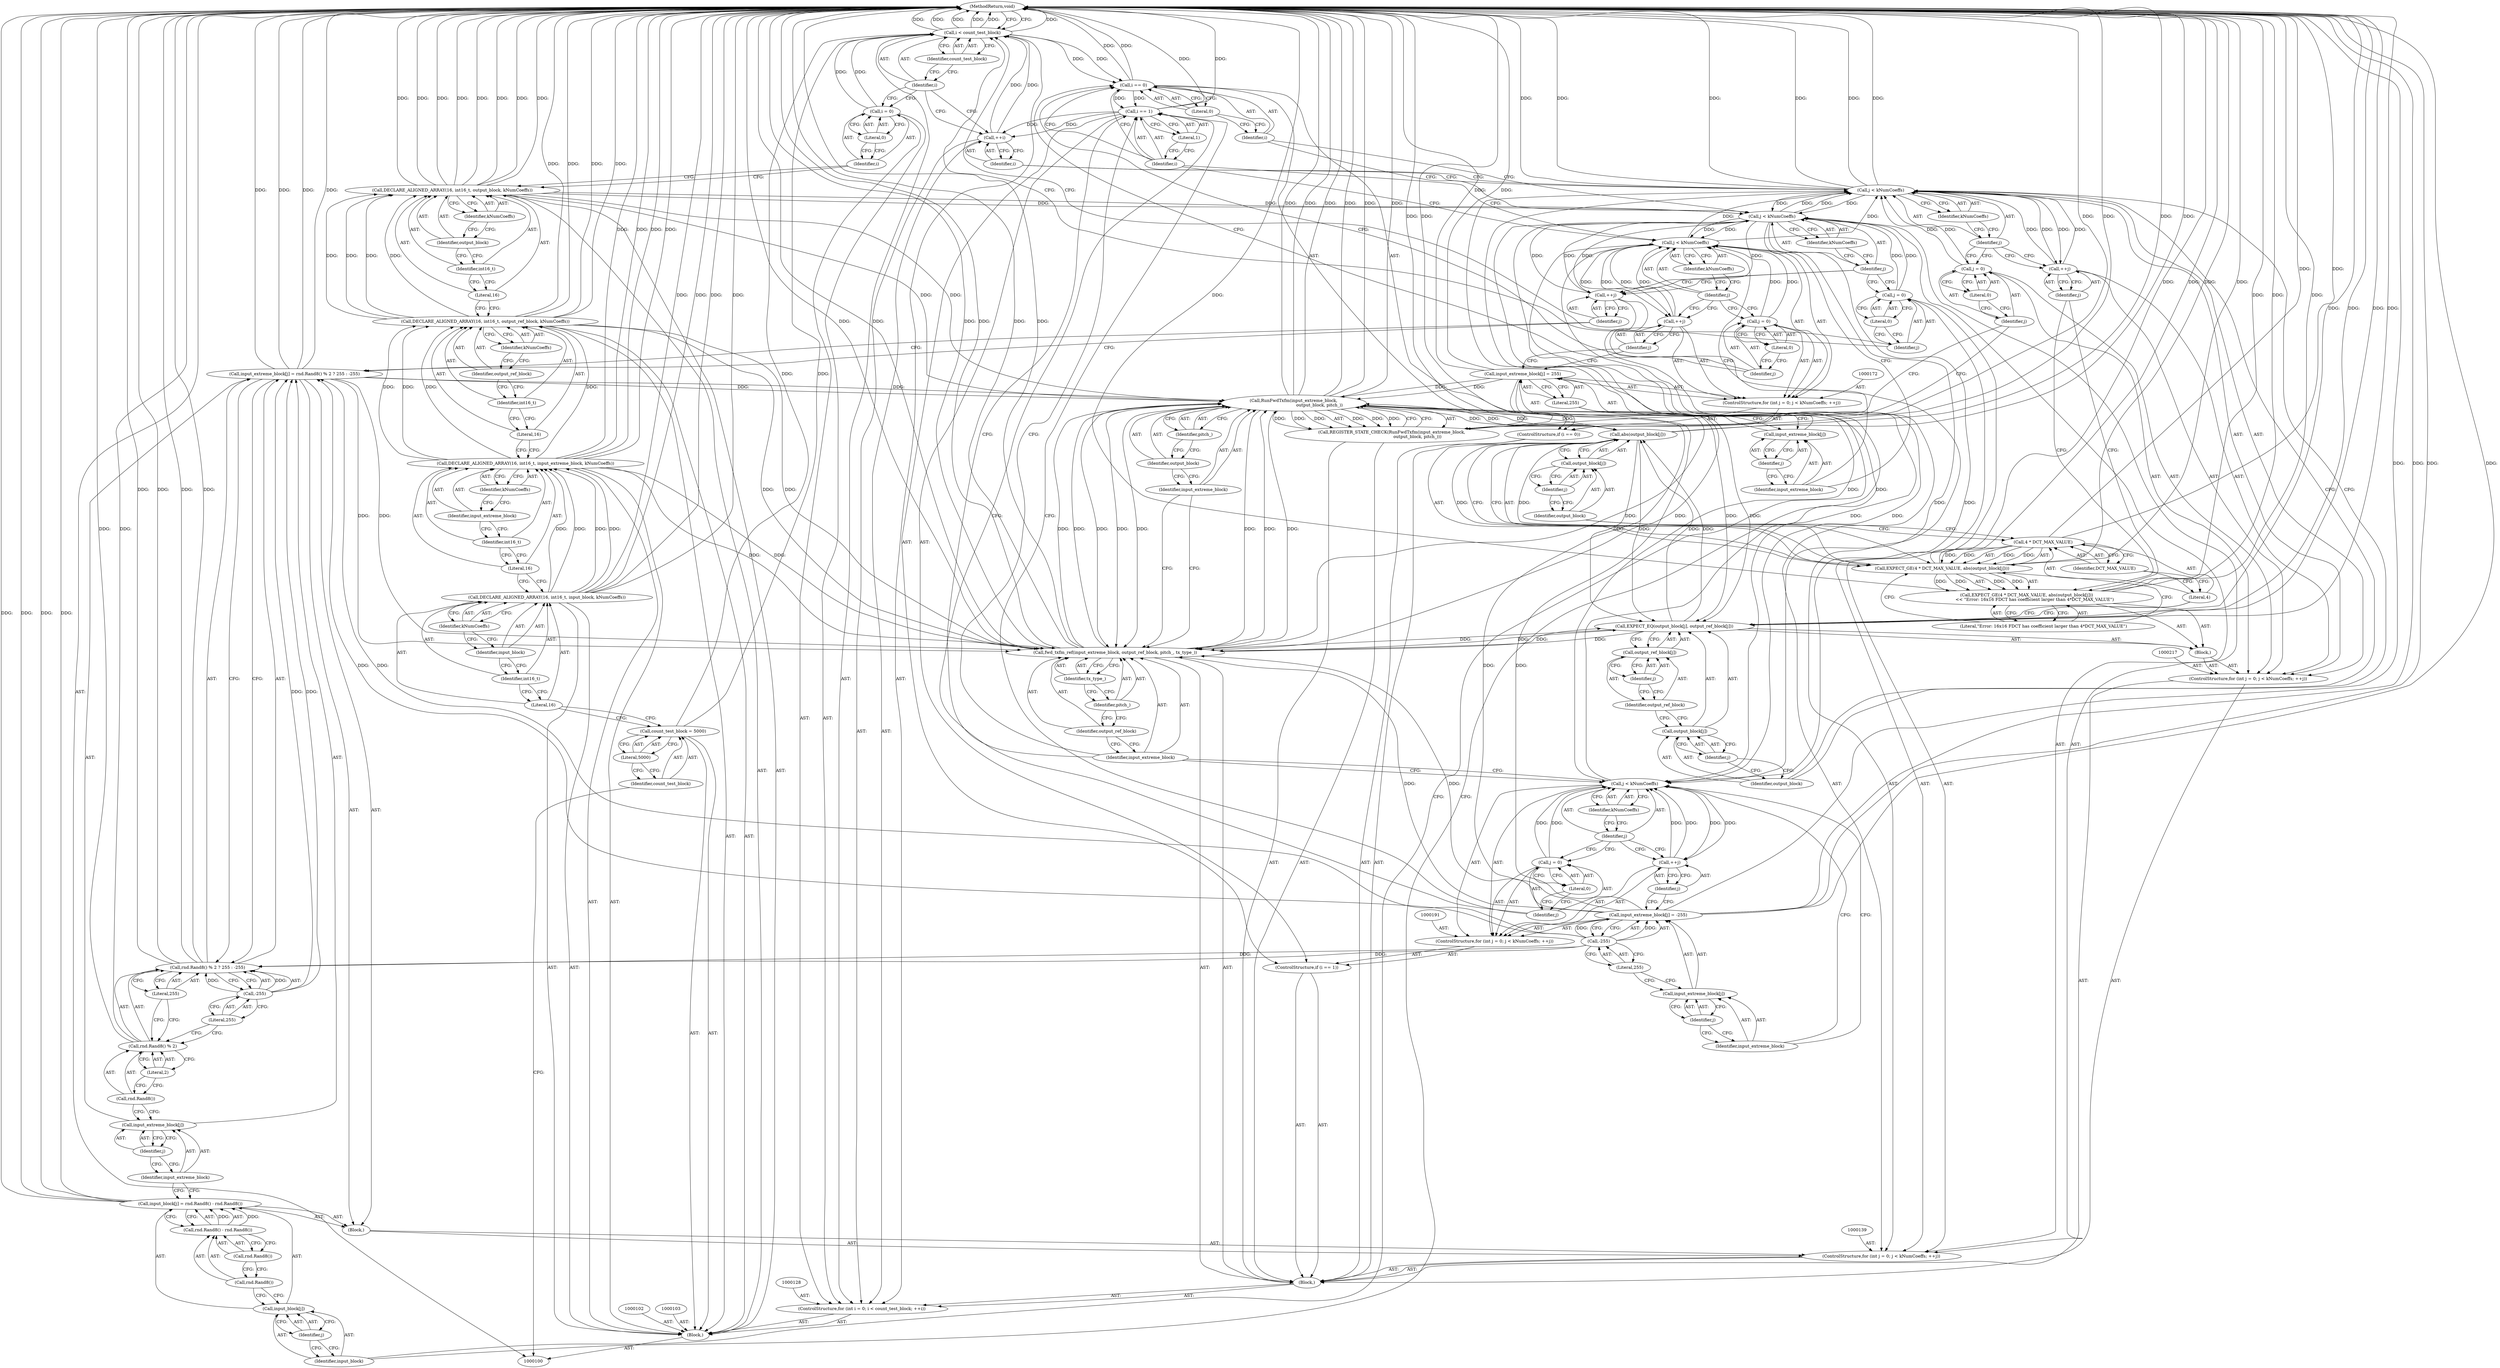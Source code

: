 digraph "1_Android_5a9753fca56f0eeb9f61e342b2fccffc364f9426_79" {
"1000101" [label="(Block,)"];
"1000244" [label="(MethodReturn,void)"];
"1000140" [label="(Call,j = 0)"];
"1000141" [label="(Identifier,j)"];
"1000142" [label="(Literal,0)"];
"1000143" [label="(Call,j < kNumCoeffs)"];
"1000144" [label="(Identifier,j)"];
"1000145" [label="(Identifier,kNumCoeffs)"];
"1000146" [label="(Call,++j)"];
"1000147" [label="(Identifier,j)"];
"1000148" [label="(Block,)"];
"1000138" [label="(ControlStructure,for (int j = 0; j < kNumCoeffs; ++j))"];
"1000152" [label="(Identifier,j)"];
"1000153" [label="(Call,rnd.Rand8() - rnd.Rand8())"];
"1000154" [label="(Call,rnd.Rand8())"];
"1000155" [label="(Call,rnd.Rand8())"];
"1000149" [label="(Call,input_block[j] = rnd.Rand8() - rnd.Rand8())"];
"1000150" [label="(Call,input_block[j])"];
"1000151" [label="(Identifier,input_block)"];
"1000159" [label="(Identifier,j)"];
"1000160" [label="(Call,rnd.Rand8() % 2 ? 255 : -255)"];
"1000161" [label="(Call,rnd.Rand8() % 2)"];
"1000162" [label="(Call,rnd.Rand8())"];
"1000163" [label="(Literal,2)"];
"1000164" [label="(Literal,255)"];
"1000165" [label="(Call,-255)"];
"1000166" [label="(Literal,255)"];
"1000156" [label="(Call,input_extreme_block[j] = rnd.Rand8() % 2 ? 255 : -255)"];
"1000157" [label="(Call,input_extreme_block[j])"];
"1000158" [label="(Identifier,input_extreme_block)"];
"1000168" [label="(Call,i == 0)"];
"1000169" [label="(Identifier,i)"];
"1000170" [label="(Literal,0)"];
"1000167" [label="(ControlStructure,if (i == 0))"];
"1000173" [label="(Call,j = 0)"];
"1000174" [label="(Identifier,j)"];
"1000175" [label="(Literal,0)"];
"1000176" [label="(Call,j < kNumCoeffs)"];
"1000177" [label="(Identifier,j)"];
"1000178" [label="(Identifier,kNumCoeffs)"];
"1000179" [label="(Call,++j)"];
"1000180" [label="(Identifier,j)"];
"1000171" [label="(ControlStructure,for (int j = 0; j < kNumCoeffs; ++j))"];
"1000181" [label="(Call,input_extreme_block[j] = 255)"];
"1000182" [label="(Call,input_extreme_block[j])"];
"1000183" [label="(Identifier,input_extreme_block)"];
"1000184" [label="(Identifier,j)"];
"1000185" [label="(Literal,255)"];
"1000187" [label="(Call,i == 1)"];
"1000188" [label="(Identifier,i)"];
"1000189" [label="(Literal,1)"];
"1000186" [label="(ControlStructure,if (i == 1))"];
"1000192" [label="(Call,j = 0)"];
"1000193" [label="(Identifier,j)"];
"1000194" [label="(Literal,0)"];
"1000195" [label="(Call,j < kNumCoeffs)"];
"1000196" [label="(Identifier,j)"];
"1000197" [label="(Identifier,kNumCoeffs)"];
"1000198" [label="(Call,++j)"];
"1000199" [label="(Identifier,j)"];
"1000190" [label="(ControlStructure,for (int j = 0; j < kNumCoeffs; ++j))"];
"1000200" [label="(Call,input_extreme_block[j] = -255)"];
"1000201" [label="(Call,input_extreme_block[j])"];
"1000202" [label="(Identifier,input_extreme_block)"];
"1000203" [label="(Identifier,j)"];
"1000204" [label="(Call,-255)"];
"1000205" [label="(Literal,255)"];
"1000207" [label="(Identifier,input_extreme_block)"];
"1000208" [label="(Identifier,output_ref_block)"];
"1000209" [label="(Identifier,pitch_)"];
"1000210" [label="(Identifier,tx_type_)"];
"1000206" [label="(Call,fwd_txfm_ref(input_extreme_block, output_ref_block, pitch_, tx_type_))"];
"1000212" [label="(Call,RunFwdTxfm(input_extreme_block,\n                                      output_block, pitch_))"];
"1000213" [label="(Identifier,input_extreme_block)"];
"1000211" [label="(Call,REGISTER_STATE_CHECK(RunFwdTxfm(input_extreme_block,\n                                      output_block, pitch_)))"];
"1000214" [label="(Identifier,output_block)"];
"1000215" [label="(Identifier,pitch_)"];
"1000218" [label="(Call,j = 0)"];
"1000219" [label="(Identifier,j)"];
"1000220" [label="(Literal,0)"];
"1000221" [label="(Call,j < kNumCoeffs)"];
"1000222" [label="(Identifier,j)"];
"1000223" [label="(Identifier,kNumCoeffs)"];
"1000224" [label="(Call,++j)"];
"1000225" [label="(Identifier,j)"];
"1000226" [label="(Block,)"];
"1000216" [label="(ControlStructure,for (int j = 0; j < kNumCoeffs; ++j))"];
"1000228" [label="(Call,output_block[j])"];
"1000229" [label="(Identifier,output_block)"];
"1000230" [label="(Identifier,j)"];
"1000231" [label="(Call,output_ref_block[j])"];
"1000232" [label="(Identifier,output_ref_block)"];
"1000233" [label="(Identifier,j)"];
"1000227" [label="(Call,EXPECT_EQ(output_block[j], output_ref_block[j]))"];
"1000236" [label="(Call,4 * DCT_MAX_VALUE)"];
"1000237" [label="(Literal,4)"];
"1000238" [label="(Identifier,DCT_MAX_VALUE)"];
"1000239" [label="(Call,abs(output_block[j]))"];
"1000240" [label="(Call,output_block[j])"];
"1000241" [label="(Identifier,output_block)"];
"1000242" [label="(Identifier,j)"];
"1000234" [label="(Call,EXPECT_GE(4 * DCT_MAX_VALUE, abs(output_block[j]))\n            << \"Error: 16x16 FDCT has coefficient larger than 4*DCT_MAX_VALUE\")"];
"1000235" [label="(Call,EXPECT_GE(4 * DCT_MAX_VALUE, abs(output_block[j])))"];
"1000243" [label="(Literal,\"Error: 16x16 FDCT has coefficient larger than 4*DCT_MAX_VALUE\")"];
"1000104" [label="(Call,count_test_block = 5000)"];
"1000105" [label="(Identifier,count_test_block)"];
"1000106" [label="(Literal,5000)"];
"1000108" [label="(Literal,16)"];
"1000109" [label="(Identifier,int16_t)"];
"1000110" [label="(Identifier,input_block)"];
"1000107" [label="(Call,DECLARE_ALIGNED_ARRAY(16, int16_t, input_block, kNumCoeffs))"];
"1000111" [label="(Identifier,kNumCoeffs)"];
"1000113" [label="(Literal,16)"];
"1000114" [label="(Identifier,int16_t)"];
"1000115" [label="(Identifier,input_extreme_block)"];
"1000112" [label="(Call,DECLARE_ALIGNED_ARRAY(16, int16_t, input_extreme_block, kNumCoeffs))"];
"1000116" [label="(Identifier,kNumCoeffs)"];
"1000118" [label="(Literal,16)"];
"1000119" [label="(Identifier,int16_t)"];
"1000120" [label="(Identifier,output_ref_block)"];
"1000117" [label="(Call,DECLARE_ALIGNED_ARRAY(16, int16_t, output_ref_block, kNumCoeffs))"];
"1000121" [label="(Identifier,kNumCoeffs)"];
"1000123" [label="(Literal,16)"];
"1000124" [label="(Identifier,int16_t)"];
"1000125" [label="(Identifier,output_block)"];
"1000122" [label="(Call,DECLARE_ALIGNED_ARRAY(16, int16_t, output_block, kNumCoeffs))"];
"1000126" [label="(Identifier,kNumCoeffs)"];
"1000129" [label="(Call,i = 0)"];
"1000130" [label="(Identifier,i)"];
"1000131" [label="(Literal,0)"];
"1000132" [label="(Call,i < count_test_block)"];
"1000133" [label="(Identifier,i)"];
"1000134" [label="(Identifier,count_test_block)"];
"1000135" [label="(Call,++i)"];
"1000136" [label="(Identifier,i)"];
"1000137" [label="(Block,)"];
"1000127" [label="(ControlStructure,for (int i = 0; i < count_test_block; ++i))"];
"1000101" -> "1000100"  [label="AST: "];
"1000102" -> "1000101"  [label="AST: "];
"1000103" -> "1000101"  [label="AST: "];
"1000104" -> "1000101"  [label="AST: "];
"1000107" -> "1000101"  [label="AST: "];
"1000112" -> "1000101"  [label="AST: "];
"1000117" -> "1000101"  [label="AST: "];
"1000122" -> "1000101"  [label="AST: "];
"1000127" -> "1000101"  [label="AST: "];
"1000244" -> "1000100"  [label="AST: "];
"1000244" -> "1000132"  [label="CFG: "];
"1000187" -> "1000244"  [label="DDG: "];
"1000221" -> "1000244"  [label="DDG: "];
"1000221" -> "1000244"  [label="DDG: "];
"1000221" -> "1000244"  [label="DDG: "];
"1000234" -> "1000244"  [label="DDG: "];
"1000234" -> "1000244"  [label="DDG: "];
"1000149" -> "1000244"  [label="DDG: "];
"1000149" -> "1000244"  [label="DDG: "];
"1000227" -> "1000244"  [label="DDG: "];
"1000227" -> "1000244"  [label="DDG: "];
"1000211" -> "1000244"  [label="DDG: "];
"1000211" -> "1000244"  [label="DDG: "];
"1000160" -> "1000244"  [label="DDG: "];
"1000160" -> "1000244"  [label="DDG: "];
"1000181" -> "1000244"  [label="DDG: "];
"1000117" -> "1000244"  [label="DDG: "];
"1000117" -> "1000244"  [label="DDG: "];
"1000168" -> "1000244"  [label="DDG: "];
"1000122" -> "1000244"  [label="DDG: "];
"1000122" -> "1000244"  [label="DDG: "];
"1000122" -> "1000244"  [label="DDG: "];
"1000122" -> "1000244"  [label="DDG: "];
"1000200" -> "1000244"  [label="DDG: "];
"1000200" -> "1000244"  [label="DDG: "];
"1000206" -> "1000244"  [label="DDG: "];
"1000206" -> "1000244"  [label="DDG: "];
"1000206" -> "1000244"  [label="DDG: "];
"1000107" -> "1000244"  [label="DDG: "];
"1000107" -> "1000244"  [label="DDG: "];
"1000235" -> "1000244"  [label="DDG: "];
"1000235" -> "1000244"  [label="DDG: "];
"1000156" -> "1000244"  [label="DDG: "];
"1000156" -> "1000244"  [label="DDG: "];
"1000239" -> "1000244"  [label="DDG: "];
"1000236" -> "1000244"  [label="DDG: "];
"1000212" -> "1000244"  [label="DDG: "];
"1000212" -> "1000244"  [label="DDG: "];
"1000212" -> "1000244"  [label="DDG: "];
"1000132" -> "1000244"  [label="DDG: "];
"1000132" -> "1000244"  [label="DDG: "];
"1000132" -> "1000244"  [label="DDG: "];
"1000112" -> "1000244"  [label="DDG: "];
"1000112" -> "1000244"  [label="DDG: "];
"1000161" -> "1000244"  [label="DDG: "];
"1000140" -> "1000138"  [label="AST: "];
"1000140" -> "1000142"  [label="CFG: "];
"1000141" -> "1000140"  [label="AST: "];
"1000142" -> "1000140"  [label="AST: "];
"1000144" -> "1000140"  [label="CFG: "];
"1000140" -> "1000143"  [label="DDG: "];
"1000141" -> "1000140"  [label="AST: "];
"1000141" -> "1000132"  [label="CFG: "];
"1000142" -> "1000141"  [label="CFG: "];
"1000142" -> "1000140"  [label="AST: "];
"1000142" -> "1000141"  [label="CFG: "];
"1000140" -> "1000142"  [label="CFG: "];
"1000143" -> "1000138"  [label="AST: "];
"1000143" -> "1000145"  [label="CFG: "];
"1000144" -> "1000143"  [label="AST: "];
"1000145" -> "1000143"  [label="AST: "];
"1000151" -> "1000143"  [label="CFG: "];
"1000169" -> "1000143"  [label="CFG: "];
"1000140" -> "1000143"  [label="DDG: "];
"1000146" -> "1000143"  [label="DDG: "];
"1000122" -> "1000143"  [label="DDG: "];
"1000221" -> "1000143"  [label="DDG: "];
"1000143" -> "1000146"  [label="DDG: "];
"1000143" -> "1000176"  [label="DDG: "];
"1000143" -> "1000195"  [label="DDG: "];
"1000143" -> "1000221"  [label="DDG: "];
"1000144" -> "1000143"  [label="AST: "];
"1000144" -> "1000140"  [label="CFG: "];
"1000144" -> "1000146"  [label="CFG: "];
"1000145" -> "1000144"  [label="CFG: "];
"1000145" -> "1000143"  [label="AST: "];
"1000145" -> "1000144"  [label="CFG: "];
"1000143" -> "1000145"  [label="CFG: "];
"1000146" -> "1000138"  [label="AST: "];
"1000146" -> "1000147"  [label="CFG: "];
"1000147" -> "1000146"  [label="AST: "];
"1000144" -> "1000146"  [label="CFG: "];
"1000146" -> "1000143"  [label="DDG: "];
"1000143" -> "1000146"  [label="DDG: "];
"1000147" -> "1000146"  [label="AST: "];
"1000147" -> "1000156"  [label="CFG: "];
"1000146" -> "1000147"  [label="CFG: "];
"1000148" -> "1000138"  [label="AST: "];
"1000149" -> "1000148"  [label="AST: "];
"1000156" -> "1000148"  [label="AST: "];
"1000138" -> "1000137"  [label="AST: "];
"1000139" -> "1000138"  [label="AST: "];
"1000140" -> "1000138"  [label="AST: "];
"1000143" -> "1000138"  [label="AST: "];
"1000146" -> "1000138"  [label="AST: "];
"1000148" -> "1000138"  [label="AST: "];
"1000152" -> "1000150"  [label="AST: "];
"1000152" -> "1000151"  [label="CFG: "];
"1000150" -> "1000152"  [label="CFG: "];
"1000153" -> "1000149"  [label="AST: "];
"1000153" -> "1000155"  [label="CFG: "];
"1000154" -> "1000153"  [label="AST: "];
"1000155" -> "1000153"  [label="AST: "];
"1000149" -> "1000153"  [label="CFG: "];
"1000153" -> "1000149"  [label="DDG: "];
"1000154" -> "1000153"  [label="AST: "];
"1000154" -> "1000150"  [label="CFG: "];
"1000155" -> "1000154"  [label="CFG: "];
"1000155" -> "1000153"  [label="AST: "];
"1000155" -> "1000154"  [label="CFG: "];
"1000153" -> "1000155"  [label="CFG: "];
"1000149" -> "1000148"  [label="AST: "];
"1000149" -> "1000153"  [label="CFG: "];
"1000150" -> "1000149"  [label="AST: "];
"1000153" -> "1000149"  [label="AST: "];
"1000158" -> "1000149"  [label="CFG: "];
"1000149" -> "1000244"  [label="DDG: "];
"1000149" -> "1000244"  [label="DDG: "];
"1000153" -> "1000149"  [label="DDG: "];
"1000150" -> "1000149"  [label="AST: "];
"1000150" -> "1000152"  [label="CFG: "];
"1000151" -> "1000150"  [label="AST: "];
"1000152" -> "1000150"  [label="AST: "];
"1000154" -> "1000150"  [label="CFG: "];
"1000151" -> "1000150"  [label="AST: "];
"1000151" -> "1000143"  [label="CFG: "];
"1000152" -> "1000151"  [label="CFG: "];
"1000159" -> "1000157"  [label="AST: "];
"1000159" -> "1000158"  [label="CFG: "];
"1000157" -> "1000159"  [label="CFG: "];
"1000160" -> "1000156"  [label="AST: "];
"1000160" -> "1000164"  [label="CFG: "];
"1000160" -> "1000165"  [label="CFG: "];
"1000161" -> "1000160"  [label="AST: "];
"1000164" -> "1000160"  [label="AST: "];
"1000165" -> "1000160"  [label="AST: "];
"1000156" -> "1000160"  [label="CFG: "];
"1000160" -> "1000244"  [label="DDG: "];
"1000160" -> "1000244"  [label="DDG: "];
"1000165" -> "1000160"  [label="DDG: "];
"1000204" -> "1000160"  [label="DDG: "];
"1000161" -> "1000160"  [label="AST: "];
"1000161" -> "1000163"  [label="CFG: "];
"1000162" -> "1000161"  [label="AST: "];
"1000163" -> "1000161"  [label="AST: "];
"1000164" -> "1000161"  [label="CFG: "];
"1000166" -> "1000161"  [label="CFG: "];
"1000161" -> "1000244"  [label="DDG: "];
"1000162" -> "1000161"  [label="AST: "];
"1000162" -> "1000157"  [label="CFG: "];
"1000163" -> "1000162"  [label="CFG: "];
"1000163" -> "1000161"  [label="AST: "];
"1000163" -> "1000162"  [label="CFG: "];
"1000161" -> "1000163"  [label="CFG: "];
"1000164" -> "1000160"  [label="AST: "];
"1000164" -> "1000161"  [label="CFG: "];
"1000160" -> "1000164"  [label="CFG: "];
"1000165" -> "1000160"  [label="AST: "];
"1000165" -> "1000166"  [label="CFG: "];
"1000166" -> "1000165"  [label="AST: "];
"1000160" -> "1000165"  [label="CFG: "];
"1000165" -> "1000156"  [label="DDG: "];
"1000165" -> "1000160"  [label="DDG: "];
"1000166" -> "1000165"  [label="AST: "];
"1000166" -> "1000161"  [label="CFG: "];
"1000165" -> "1000166"  [label="CFG: "];
"1000156" -> "1000148"  [label="AST: "];
"1000156" -> "1000160"  [label="CFG: "];
"1000157" -> "1000156"  [label="AST: "];
"1000160" -> "1000156"  [label="AST: "];
"1000147" -> "1000156"  [label="CFG: "];
"1000156" -> "1000244"  [label="DDG: "];
"1000156" -> "1000244"  [label="DDG: "];
"1000165" -> "1000156"  [label="DDG: "];
"1000204" -> "1000156"  [label="DDG: "];
"1000156" -> "1000206"  [label="DDG: "];
"1000156" -> "1000212"  [label="DDG: "];
"1000157" -> "1000156"  [label="AST: "];
"1000157" -> "1000159"  [label="CFG: "];
"1000158" -> "1000157"  [label="AST: "];
"1000159" -> "1000157"  [label="AST: "];
"1000162" -> "1000157"  [label="CFG: "];
"1000158" -> "1000157"  [label="AST: "];
"1000158" -> "1000149"  [label="CFG: "];
"1000159" -> "1000158"  [label="CFG: "];
"1000168" -> "1000167"  [label="AST: "];
"1000168" -> "1000170"  [label="CFG: "];
"1000169" -> "1000168"  [label="AST: "];
"1000170" -> "1000168"  [label="AST: "];
"1000174" -> "1000168"  [label="CFG: "];
"1000188" -> "1000168"  [label="CFG: "];
"1000168" -> "1000244"  [label="DDG: "];
"1000132" -> "1000168"  [label="DDG: "];
"1000168" -> "1000187"  [label="DDG: "];
"1000169" -> "1000168"  [label="AST: "];
"1000169" -> "1000143"  [label="CFG: "];
"1000170" -> "1000169"  [label="CFG: "];
"1000170" -> "1000168"  [label="AST: "];
"1000170" -> "1000169"  [label="CFG: "];
"1000168" -> "1000170"  [label="CFG: "];
"1000167" -> "1000137"  [label="AST: "];
"1000168" -> "1000167"  [label="AST: "];
"1000171" -> "1000167"  [label="AST: "];
"1000173" -> "1000171"  [label="AST: "];
"1000173" -> "1000175"  [label="CFG: "];
"1000174" -> "1000173"  [label="AST: "];
"1000175" -> "1000173"  [label="AST: "];
"1000177" -> "1000173"  [label="CFG: "];
"1000173" -> "1000176"  [label="DDG: "];
"1000174" -> "1000173"  [label="AST: "];
"1000174" -> "1000168"  [label="CFG: "];
"1000175" -> "1000174"  [label="CFG: "];
"1000175" -> "1000173"  [label="AST: "];
"1000175" -> "1000174"  [label="CFG: "];
"1000173" -> "1000175"  [label="CFG: "];
"1000176" -> "1000171"  [label="AST: "];
"1000176" -> "1000178"  [label="CFG: "];
"1000177" -> "1000176"  [label="AST: "];
"1000178" -> "1000176"  [label="AST: "];
"1000183" -> "1000176"  [label="CFG: "];
"1000188" -> "1000176"  [label="CFG: "];
"1000179" -> "1000176"  [label="DDG: "];
"1000173" -> "1000176"  [label="DDG: "];
"1000143" -> "1000176"  [label="DDG: "];
"1000176" -> "1000179"  [label="DDG: "];
"1000176" -> "1000195"  [label="DDG: "];
"1000176" -> "1000221"  [label="DDG: "];
"1000177" -> "1000176"  [label="AST: "];
"1000177" -> "1000173"  [label="CFG: "];
"1000177" -> "1000179"  [label="CFG: "];
"1000178" -> "1000177"  [label="CFG: "];
"1000178" -> "1000176"  [label="AST: "];
"1000178" -> "1000177"  [label="CFG: "];
"1000176" -> "1000178"  [label="CFG: "];
"1000179" -> "1000171"  [label="AST: "];
"1000179" -> "1000180"  [label="CFG: "];
"1000180" -> "1000179"  [label="AST: "];
"1000177" -> "1000179"  [label="CFG: "];
"1000179" -> "1000176"  [label="DDG: "];
"1000176" -> "1000179"  [label="DDG: "];
"1000180" -> "1000179"  [label="AST: "];
"1000180" -> "1000181"  [label="CFG: "];
"1000179" -> "1000180"  [label="CFG: "];
"1000171" -> "1000167"  [label="AST: "];
"1000172" -> "1000171"  [label="AST: "];
"1000173" -> "1000171"  [label="AST: "];
"1000176" -> "1000171"  [label="AST: "];
"1000179" -> "1000171"  [label="AST: "];
"1000181" -> "1000171"  [label="AST: "];
"1000181" -> "1000171"  [label="AST: "];
"1000181" -> "1000185"  [label="CFG: "];
"1000182" -> "1000181"  [label="AST: "];
"1000185" -> "1000181"  [label="AST: "];
"1000180" -> "1000181"  [label="CFG: "];
"1000181" -> "1000244"  [label="DDG: "];
"1000181" -> "1000206"  [label="DDG: "];
"1000181" -> "1000212"  [label="DDG: "];
"1000182" -> "1000181"  [label="AST: "];
"1000182" -> "1000184"  [label="CFG: "];
"1000183" -> "1000182"  [label="AST: "];
"1000184" -> "1000182"  [label="AST: "];
"1000185" -> "1000182"  [label="CFG: "];
"1000183" -> "1000182"  [label="AST: "];
"1000183" -> "1000176"  [label="CFG: "];
"1000184" -> "1000183"  [label="CFG: "];
"1000184" -> "1000182"  [label="AST: "];
"1000184" -> "1000183"  [label="CFG: "];
"1000182" -> "1000184"  [label="CFG: "];
"1000185" -> "1000181"  [label="AST: "];
"1000185" -> "1000182"  [label="CFG: "];
"1000181" -> "1000185"  [label="CFG: "];
"1000187" -> "1000186"  [label="AST: "];
"1000187" -> "1000189"  [label="CFG: "];
"1000188" -> "1000187"  [label="AST: "];
"1000189" -> "1000187"  [label="AST: "];
"1000193" -> "1000187"  [label="CFG: "];
"1000207" -> "1000187"  [label="CFG: "];
"1000187" -> "1000244"  [label="DDG: "];
"1000187" -> "1000135"  [label="DDG: "];
"1000168" -> "1000187"  [label="DDG: "];
"1000188" -> "1000187"  [label="AST: "];
"1000188" -> "1000176"  [label="CFG: "];
"1000188" -> "1000168"  [label="CFG: "];
"1000189" -> "1000188"  [label="CFG: "];
"1000189" -> "1000187"  [label="AST: "];
"1000189" -> "1000188"  [label="CFG: "];
"1000187" -> "1000189"  [label="CFG: "];
"1000186" -> "1000137"  [label="AST: "];
"1000187" -> "1000186"  [label="AST: "];
"1000190" -> "1000186"  [label="AST: "];
"1000192" -> "1000190"  [label="AST: "];
"1000192" -> "1000194"  [label="CFG: "];
"1000193" -> "1000192"  [label="AST: "];
"1000194" -> "1000192"  [label="AST: "];
"1000196" -> "1000192"  [label="CFG: "];
"1000192" -> "1000195"  [label="DDG: "];
"1000193" -> "1000192"  [label="AST: "];
"1000193" -> "1000187"  [label="CFG: "];
"1000194" -> "1000193"  [label="CFG: "];
"1000194" -> "1000192"  [label="AST: "];
"1000194" -> "1000193"  [label="CFG: "];
"1000192" -> "1000194"  [label="CFG: "];
"1000195" -> "1000190"  [label="AST: "];
"1000195" -> "1000197"  [label="CFG: "];
"1000196" -> "1000195"  [label="AST: "];
"1000197" -> "1000195"  [label="AST: "];
"1000202" -> "1000195"  [label="CFG: "];
"1000207" -> "1000195"  [label="CFG: "];
"1000198" -> "1000195"  [label="DDG: "];
"1000192" -> "1000195"  [label="DDG: "];
"1000176" -> "1000195"  [label="DDG: "];
"1000143" -> "1000195"  [label="DDG: "];
"1000195" -> "1000198"  [label="DDG: "];
"1000195" -> "1000221"  [label="DDG: "];
"1000196" -> "1000195"  [label="AST: "];
"1000196" -> "1000192"  [label="CFG: "];
"1000196" -> "1000198"  [label="CFG: "];
"1000197" -> "1000196"  [label="CFG: "];
"1000197" -> "1000195"  [label="AST: "];
"1000197" -> "1000196"  [label="CFG: "];
"1000195" -> "1000197"  [label="CFG: "];
"1000198" -> "1000190"  [label="AST: "];
"1000198" -> "1000199"  [label="CFG: "];
"1000199" -> "1000198"  [label="AST: "];
"1000196" -> "1000198"  [label="CFG: "];
"1000198" -> "1000195"  [label="DDG: "];
"1000195" -> "1000198"  [label="DDG: "];
"1000199" -> "1000198"  [label="AST: "];
"1000199" -> "1000200"  [label="CFG: "];
"1000198" -> "1000199"  [label="CFG: "];
"1000190" -> "1000186"  [label="AST: "];
"1000191" -> "1000190"  [label="AST: "];
"1000192" -> "1000190"  [label="AST: "];
"1000195" -> "1000190"  [label="AST: "];
"1000198" -> "1000190"  [label="AST: "];
"1000200" -> "1000190"  [label="AST: "];
"1000200" -> "1000190"  [label="AST: "];
"1000200" -> "1000204"  [label="CFG: "];
"1000201" -> "1000200"  [label="AST: "];
"1000204" -> "1000200"  [label="AST: "];
"1000199" -> "1000200"  [label="CFG: "];
"1000200" -> "1000244"  [label="DDG: "];
"1000200" -> "1000244"  [label="DDG: "];
"1000204" -> "1000200"  [label="DDG: "];
"1000200" -> "1000206"  [label="DDG: "];
"1000200" -> "1000212"  [label="DDG: "];
"1000201" -> "1000200"  [label="AST: "];
"1000201" -> "1000203"  [label="CFG: "];
"1000202" -> "1000201"  [label="AST: "];
"1000203" -> "1000201"  [label="AST: "];
"1000205" -> "1000201"  [label="CFG: "];
"1000202" -> "1000201"  [label="AST: "];
"1000202" -> "1000195"  [label="CFG: "];
"1000203" -> "1000202"  [label="CFG: "];
"1000203" -> "1000201"  [label="AST: "];
"1000203" -> "1000202"  [label="CFG: "];
"1000201" -> "1000203"  [label="CFG: "];
"1000204" -> "1000200"  [label="AST: "];
"1000204" -> "1000205"  [label="CFG: "];
"1000205" -> "1000204"  [label="AST: "];
"1000200" -> "1000204"  [label="CFG: "];
"1000204" -> "1000156"  [label="DDG: "];
"1000204" -> "1000160"  [label="DDG: "];
"1000204" -> "1000200"  [label="DDG: "];
"1000205" -> "1000204"  [label="AST: "];
"1000205" -> "1000201"  [label="CFG: "];
"1000204" -> "1000205"  [label="CFG: "];
"1000207" -> "1000206"  [label="AST: "];
"1000207" -> "1000195"  [label="CFG: "];
"1000207" -> "1000187"  [label="CFG: "];
"1000208" -> "1000207"  [label="CFG: "];
"1000208" -> "1000206"  [label="AST: "];
"1000208" -> "1000207"  [label="CFG: "];
"1000209" -> "1000208"  [label="CFG: "];
"1000209" -> "1000206"  [label="AST: "];
"1000209" -> "1000208"  [label="CFG: "];
"1000210" -> "1000209"  [label="CFG: "];
"1000210" -> "1000206"  [label="AST: "];
"1000210" -> "1000209"  [label="CFG: "];
"1000206" -> "1000210"  [label="CFG: "];
"1000206" -> "1000137"  [label="AST: "];
"1000206" -> "1000210"  [label="CFG: "];
"1000207" -> "1000206"  [label="AST: "];
"1000208" -> "1000206"  [label="AST: "];
"1000209" -> "1000206"  [label="AST: "];
"1000210" -> "1000206"  [label="AST: "];
"1000213" -> "1000206"  [label="CFG: "];
"1000206" -> "1000244"  [label="DDG: "];
"1000206" -> "1000244"  [label="DDG: "];
"1000206" -> "1000244"  [label="DDG: "];
"1000181" -> "1000206"  [label="DDG: "];
"1000200" -> "1000206"  [label="DDG: "];
"1000156" -> "1000206"  [label="DDG: "];
"1000112" -> "1000206"  [label="DDG: "];
"1000212" -> "1000206"  [label="DDG: "];
"1000212" -> "1000206"  [label="DDG: "];
"1000227" -> "1000206"  [label="DDG: "];
"1000117" -> "1000206"  [label="DDG: "];
"1000206" -> "1000212"  [label="DDG: "];
"1000206" -> "1000212"  [label="DDG: "];
"1000206" -> "1000227"  [label="DDG: "];
"1000212" -> "1000211"  [label="AST: "];
"1000212" -> "1000215"  [label="CFG: "];
"1000213" -> "1000212"  [label="AST: "];
"1000214" -> "1000212"  [label="AST: "];
"1000215" -> "1000212"  [label="AST: "];
"1000211" -> "1000212"  [label="CFG: "];
"1000212" -> "1000244"  [label="DDG: "];
"1000212" -> "1000244"  [label="DDG: "];
"1000212" -> "1000244"  [label="DDG: "];
"1000212" -> "1000206"  [label="DDG: "];
"1000212" -> "1000206"  [label="DDG: "];
"1000212" -> "1000211"  [label="DDG: "];
"1000212" -> "1000211"  [label="DDG: "];
"1000212" -> "1000211"  [label="DDG: "];
"1000181" -> "1000212"  [label="DDG: "];
"1000200" -> "1000212"  [label="DDG: "];
"1000156" -> "1000212"  [label="DDG: "];
"1000206" -> "1000212"  [label="DDG: "];
"1000206" -> "1000212"  [label="DDG: "];
"1000122" -> "1000212"  [label="DDG: "];
"1000239" -> "1000212"  [label="DDG: "];
"1000212" -> "1000227"  [label="DDG: "];
"1000212" -> "1000239"  [label="DDG: "];
"1000213" -> "1000212"  [label="AST: "];
"1000213" -> "1000206"  [label="CFG: "];
"1000214" -> "1000213"  [label="CFG: "];
"1000211" -> "1000137"  [label="AST: "];
"1000211" -> "1000212"  [label="CFG: "];
"1000212" -> "1000211"  [label="AST: "];
"1000219" -> "1000211"  [label="CFG: "];
"1000211" -> "1000244"  [label="DDG: "];
"1000211" -> "1000244"  [label="DDG: "];
"1000212" -> "1000211"  [label="DDG: "];
"1000212" -> "1000211"  [label="DDG: "];
"1000212" -> "1000211"  [label="DDG: "];
"1000214" -> "1000212"  [label="AST: "];
"1000214" -> "1000213"  [label="CFG: "];
"1000215" -> "1000214"  [label="CFG: "];
"1000215" -> "1000212"  [label="AST: "];
"1000215" -> "1000214"  [label="CFG: "];
"1000212" -> "1000215"  [label="CFG: "];
"1000218" -> "1000216"  [label="AST: "];
"1000218" -> "1000220"  [label="CFG: "];
"1000219" -> "1000218"  [label="AST: "];
"1000220" -> "1000218"  [label="AST: "];
"1000222" -> "1000218"  [label="CFG: "];
"1000218" -> "1000221"  [label="DDG: "];
"1000219" -> "1000218"  [label="AST: "];
"1000219" -> "1000211"  [label="CFG: "];
"1000220" -> "1000219"  [label="CFG: "];
"1000220" -> "1000218"  [label="AST: "];
"1000220" -> "1000219"  [label="CFG: "];
"1000218" -> "1000220"  [label="CFG: "];
"1000221" -> "1000216"  [label="AST: "];
"1000221" -> "1000223"  [label="CFG: "];
"1000222" -> "1000221"  [label="AST: "];
"1000223" -> "1000221"  [label="AST: "];
"1000229" -> "1000221"  [label="CFG: "];
"1000136" -> "1000221"  [label="CFG: "];
"1000221" -> "1000244"  [label="DDG: "];
"1000221" -> "1000244"  [label="DDG: "];
"1000221" -> "1000244"  [label="DDG: "];
"1000221" -> "1000143"  [label="DDG: "];
"1000224" -> "1000221"  [label="DDG: "];
"1000218" -> "1000221"  [label="DDG: "];
"1000176" -> "1000221"  [label="DDG: "];
"1000195" -> "1000221"  [label="DDG: "];
"1000143" -> "1000221"  [label="DDG: "];
"1000221" -> "1000224"  [label="DDG: "];
"1000222" -> "1000221"  [label="AST: "];
"1000222" -> "1000218"  [label="CFG: "];
"1000222" -> "1000224"  [label="CFG: "];
"1000223" -> "1000222"  [label="CFG: "];
"1000223" -> "1000221"  [label="AST: "];
"1000223" -> "1000222"  [label="CFG: "];
"1000221" -> "1000223"  [label="CFG: "];
"1000224" -> "1000216"  [label="AST: "];
"1000224" -> "1000225"  [label="CFG: "];
"1000225" -> "1000224"  [label="AST: "];
"1000222" -> "1000224"  [label="CFG: "];
"1000224" -> "1000221"  [label="DDG: "];
"1000221" -> "1000224"  [label="DDG: "];
"1000225" -> "1000224"  [label="AST: "];
"1000225" -> "1000234"  [label="CFG: "];
"1000224" -> "1000225"  [label="CFG: "];
"1000226" -> "1000216"  [label="AST: "];
"1000227" -> "1000226"  [label="AST: "];
"1000234" -> "1000226"  [label="AST: "];
"1000216" -> "1000137"  [label="AST: "];
"1000217" -> "1000216"  [label="AST: "];
"1000218" -> "1000216"  [label="AST: "];
"1000221" -> "1000216"  [label="AST: "];
"1000224" -> "1000216"  [label="AST: "];
"1000226" -> "1000216"  [label="AST: "];
"1000228" -> "1000227"  [label="AST: "];
"1000228" -> "1000230"  [label="CFG: "];
"1000229" -> "1000228"  [label="AST: "];
"1000230" -> "1000228"  [label="AST: "];
"1000232" -> "1000228"  [label="CFG: "];
"1000229" -> "1000228"  [label="AST: "];
"1000229" -> "1000221"  [label="CFG: "];
"1000230" -> "1000229"  [label="CFG: "];
"1000230" -> "1000228"  [label="AST: "];
"1000230" -> "1000229"  [label="CFG: "];
"1000228" -> "1000230"  [label="CFG: "];
"1000231" -> "1000227"  [label="AST: "];
"1000231" -> "1000233"  [label="CFG: "];
"1000232" -> "1000231"  [label="AST: "];
"1000233" -> "1000231"  [label="AST: "];
"1000227" -> "1000231"  [label="CFG: "];
"1000232" -> "1000231"  [label="AST: "];
"1000232" -> "1000228"  [label="CFG: "];
"1000233" -> "1000232"  [label="CFG: "];
"1000233" -> "1000231"  [label="AST: "];
"1000233" -> "1000232"  [label="CFG: "];
"1000231" -> "1000233"  [label="CFG: "];
"1000227" -> "1000226"  [label="AST: "];
"1000227" -> "1000231"  [label="CFG: "];
"1000228" -> "1000227"  [label="AST: "];
"1000231" -> "1000227"  [label="AST: "];
"1000237" -> "1000227"  [label="CFG: "];
"1000227" -> "1000244"  [label="DDG: "];
"1000227" -> "1000244"  [label="DDG: "];
"1000227" -> "1000206"  [label="DDG: "];
"1000239" -> "1000227"  [label="DDG: "];
"1000212" -> "1000227"  [label="DDG: "];
"1000206" -> "1000227"  [label="DDG: "];
"1000227" -> "1000239"  [label="DDG: "];
"1000236" -> "1000235"  [label="AST: "];
"1000236" -> "1000238"  [label="CFG: "];
"1000237" -> "1000236"  [label="AST: "];
"1000238" -> "1000236"  [label="AST: "];
"1000241" -> "1000236"  [label="CFG: "];
"1000236" -> "1000244"  [label="DDG: "];
"1000236" -> "1000235"  [label="DDG: "];
"1000236" -> "1000235"  [label="DDG: "];
"1000237" -> "1000236"  [label="AST: "];
"1000237" -> "1000227"  [label="CFG: "];
"1000238" -> "1000237"  [label="CFG: "];
"1000238" -> "1000236"  [label="AST: "];
"1000238" -> "1000237"  [label="CFG: "];
"1000236" -> "1000238"  [label="CFG: "];
"1000239" -> "1000235"  [label="AST: "];
"1000239" -> "1000240"  [label="CFG: "];
"1000240" -> "1000239"  [label="AST: "];
"1000235" -> "1000239"  [label="CFG: "];
"1000239" -> "1000244"  [label="DDG: "];
"1000239" -> "1000212"  [label="DDG: "];
"1000239" -> "1000227"  [label="DDG: "];
"1000239" -> "1000235"  [label="DDG: "];
"1000227" -> "1000239"  [label="DDG: "];
"1000212" -> "1000239"  [label="DDG: "];
"1000240" -> "1000239"  [label="AST: "];
"1000240" -> "1000242"  [label="CFG: "];
"1000241" -> "1000240"  [label="AST: "];
"1000242" -> "1000240"  [label="AST: "];
"1000239" -> "1000240"  [label="CFG: "];
"1000241" -> "1000240"  [label="AST: "];
"1000241" -> "1000236"  [label="CFG: "];
"1000242" -> "1000241"  [label="CFG: "];
"1000242" -> "1000240"  [label="AST: "];
"1000242" -> "1000241"  [label="CFG: "];
"1000240" -> "1000242"  [label="CFG: "];
"1000234" -> "1000226"  [label="AST: "];
"1000234" -> "1000243"  [label="CFG: "];
"1000235" -> "1000234"  [label="AST: "];
"1000243" -> "1000234"  [label="AST: "];
"1000225" -> "1000234"  [label="CFG: "];
"1000234" -> "1000244"  [label="DDG: "];
"1000234" -> "1000244"  [label="DDG: "];
"1000235" -> "1000234"  [label="DDG: "];
"1000235" -> "1000234"  [label="DDG: "];
"1000235" -> "1000234"  [label="AST: "];
"1000235" -> "1000239"  [label="CFG: "];
"1000236" -> "1000235"  [label="AST: "];
"1000239" -> "1000235"  [label="AST: "];
"1000243" -> "1000235"  [label="CFG: "];
"1000235" -> "1000244"  [label="DDG: "];
"1000235" -> "1000244"  [label="DDG: "];
"1000235" -> "1000234"  [label="DDG: "];
"1000235" -> "1000234"  [label="DDG: "];
"1000236" -> "1000235"  [label="DDG: "];
"1000236" -> "1000235"  [label="DDG: "];
"1000239" -> "1000235"  [label="DDG: "];
"1000243" -> "1000234"  [label="AST: "];
"1000243" -> "1000235"  [label="CFG: "];
"1000234" -> "1000243"  [label="CFG: "];
"1000104" -> "1000101"  [label="AST: "];
"1000104" -> "1000106"  [label="CFG: "];
"1000105" -> "1000104"  [label="AST: "];
"1000106" -> "1000104"  [label="AST: "];
"1000108" -> "1000104"  [label="CFG: "];
"1000104" -> "1000132"  [label="DDG: "];
"1000105" -> "1000104"  [label="AST: "];
"1000105" -> "1000100"  [label="CFG: "];
"1000106" -> "1000105"  [label="CFG: "];
"1000106" -> "1000104"  [label="AST: "];
"1000106" -> "1000105"  [label="CFG: "];
"1000104" -> "1000106"  [label="CFG: "];
"1000108" -> "1000107"  [label="AST: "];
"1000108" -> "1000104"  [label="CFG: "];
"1000109" -> "1000108"  [label="CFG: "];
"1000109" -> "1000107"  [label="AST: "];
"1000109" -> "1000108"  [label="CFG: "];
"1000110" -> "1000109"  [label="CFG: "];
"1000110" -> "1000107"  [label="AST: "];
"1000110" -> "1000109"  [label="CFG: "];
"1000111" -> "1000110"  [label="CFG: "];
"1000107" -> "1000101"  [label="AST: "];
"1000107" -> "1000111"  [label="CFG: "];
"1000108" -> "1000107"  [label="AST: "];
"1000109" -> "1000107"  [label="AST: "];
"1000110" -> "1000107"  [label="AST: "];
"1000111" -> "1000107"  [label="AST: "];
"1000113" -> "1000107"  [label="CFG: "];
"1000107" -> "1000244"  [label="DDG: "];
"1000107" -> "1000244"  [label="DDG: "];
"1000107" -> "1000112"  [label="DDG: "];
"1000107" -> "1000112"  [label="DDG: "];
"1000111" -> "1000107"  [label="AST: "];
"1000111" -> "1000110"  [label="CFG: "];
"1000107" -> "1000111"  [label="CFG: "];
"1000113" -> "1000112"  [label="AST: "];
"1000113" -> "1000107"  [label="CFG: "];
"1000114" -> "1000113"  [label="CFG: "];
"1000114" -> "1000112"  [label="AST: "];
"1000114" -> "1000113"  [label="CFG: "];
"1000115" -> "1000114"  [label="CFG: "];
"1000115" -> "1000112"  [label="AST: "];
"1000115" -> "1000114"  [label="CFG: "];
"1000116" -> "1000115"  [label="CFG: "];
"1000112" -> "1000101"  [label="AST: "];
"1000112" -> "1000116"  [label="CFG: "];
"1000113" -> "1000112"  [label="AST: "];
"1000114" -> "1000112"  [label="AST: "];
"1000115" -> "1000112"  [label="AST: "];
"1000116" -> "1000112"  [label="AST: "];
"1000118" -> "1000112"  [label="CFG: "];
"1000112" -> "1000244"  [label="DDG: "];
"1000112" -> "1000244"  [label="DDG: "];
"1000107" -> "1000112"  [label="DDG: "];
"1000107" -> "1000112"  [label="DDG: "];
"1000112" -> "1000117"  [label="DDG: "];
"1000112" -> "1000117"  [label="DDG: "];
"1000112" -> "1000206"  [label="DDG: "];
"1000116" -> "1000112"  [label="AST: "];
"1000116" -> "1000115"  [label="CFG: "];
"1000112" -> "1000116"  [label="CFG: "];
"1000118" -> "1000117"  [label="AST: "];
"1000118" -> "1000112"  [label="CFG: "];
"1000119" -> "1000118"  [label="CFG: "];
"1000119" -> "1000117"  [label="AST: "];
"1000119" -> "1000118"  [label="CFG: "];
"1000120" -> "1000119"  [label="CFG: "];
"1000120" -> "1000117"  [label="AST: "];
"1000120" -> "1000119"  [label="CFG: "];
"1000121" -> "1000120"  [label="CFG: "];
"1000117" -> "1000101"  [label="AST: "];
"1000117" -> "1000121"  [label="CFG: "];
"1000118" -> "1000117"  [label="AST: "];
"1000119" -> "1000117"  [label="AST: "];
"1000120" -> "1000117"  [label="AST: "];
"1000121" -> "1000117"  [label="AST: "];
"1000123" -> "1000117"  [label="CFG: "];
"1000117" -> "1000244"  [label="DDG: "];
"1000117" -> "1000244"  [label="DDG: "];
"1000112" -> "1000117"  [label="DDG: "];
"1000112" -> "1000117"  [label="DDG: "];
"1000117" -> "1000122"  [label="DDG: "];
"1000117" -> "1000122"  [label="DDG: "];
"1000117" -> "1000206"  [label="DDG: "];
"1000121" -> "1000117"  [label="AST: "];
"1000121" -> "1000120"  [label="CFG: "];
"1000117" -> "1000121"  [label="CFG: "];
"1000123" -> "1000122"  [label="AST: "];
"1000123" -> "1000117"  [label="CFG: "];
"1000124" -> "1000123"  [label="CFG: "];
"1000124" -> "1000122"  [label="AST: "];
"1000124" -> "1000123"  [label="CFG: "];
"1000125" -> "1000124"  [label="CFG: "];
"1000125" -> "1000122"  [label="AST: "];
"1000125" -> "1000124"  [label="CFG: "];
"1000126" -> "1000125"  [label="CFG: "];
"1000122" -> "1000101"  [label="AST: "];
"1000122" -> "1000126"  [label="CFG: "];
"1000123" -> "1000122"  [label="AST: "];
"1000124" -> "1000122"  [label="AST: "];
"1000125" -> "1000122"  [label="AST: "];
"1000126" -> "1000122"  [label="AST: "];
"1000130" -> "1000122"  [label="CFG: "];
"1000122" -> "1000244"  [label="DDG: "];
"1000122" -> "1000244"  [label="DDG: "];
"1000122" -> "1000244"  [label="DDG: "];
"1000122" -> "1000244"  [label="DDG: "];
"1000117" -> "1000122"  [label="DDG: "];
"1000117" -> "1000122"  [label="DDG: "];
"1000122" -> "1000143"  [label="DDG: "];
"1000122" -> "1000212"  [label="DDG: "];
"1000126" -> "1000122"  [label="AST: "];
"1000126" -> "1000125"  [label="CFG: "];
"1000122" -> "1000126"  [label="CFG: "];
"1000129" -> "1000127"  [label="AST: "];
"1000129" -> "1000131"  [label="CFG: "];
"1000130" -> "1000129"  [label="AST: "];
"1000131" -> "1000129"  [label="AST: "];
"1000133" -> "1000129"  [label="CFG: "];
"1000129" -> "1000132"  [label="DDG: "];
"1000130" -> "1000129"  [label="AST: "];
"1000130" -> "1000122"  [label="CFG: "];
"1000131" -> "1000130"  [label="CFG: "];
"1000131" -> "1000129"  [label="AST: "];
"1000131" -> "1000130"  [label="CFG: "];
"1000129" -> "1000131"  [label="CFG: "];
"1000132" -> "1000127"  [label="AST: "];
"1000132" -> "1000134"  [label="CFG: "];
"1000133" -> "1000132"  [label="AST: "];
"1000134" -> "1000132"  [label="AST: "];
"1000141" -> "1000132"  [label="CFG: "];
"1000244" -> "1000132"  [label="CFG: "];
"1000132" -> "1000244"  [label="DDG: "];
"1000132" -> "1000244"  [label="DDG: "];
"1000132" -> "1000244"  [label="DDG: "];
"1000129" -> "1000132"  [label="DDG: "];
"1000135" -> "1000132"  [label="DDG: "];
"1000104" -> "1000132"  [label="DDG: "];
"1000132" -> "1000168"  [label="DDG: "];
"1000133" -> "1000132"  [label="AST: "];
"1000133" -> "1000129"  [label="CFG: "];
"1000133" -> "1000135"  [label="CFG: "];
"1000134" -> "1000133"  [label="CFG: "];
"1000134" -> "1000132"  [label="AST: "];
"1000134" -> "1000133"  [label="CFG: "];
"1000132" -> "1000134"  [label="CFG: "];
"1000135" -> "1000127"  [label="AST: "];
"1000135" -> "1000136"  [label="CFG: "];
"1000136" -> "1000135"  [label="AST: "];
"1000133" -> "1000135"  [label="CFG: "];
"1000135" -> "1000132"  [label="DDG: "];
"1000187" -> "1000135"  [label="DDG: "];
"1000136" -> "1000135"  [label="AST: "];
"1000136" -> "1000221"  [label="CFG: "];
"1000135" -> "1000136"  [label="CFG: "];
"1000137" -> "1000127"  [label="AST: "];
"1000138" -> "1000137"  [label="AST: "];
"1000167" -> "1000137"  [label="AST: "];
"1000186" -> "1000137"  [label="AST: "];
"1000206" -> "1000137"  [label="AST: "];
"1000211" -> "1000137"  [label="AST: "];
"1000216" -> "1000137"  [label="AST: "];
"1000127" -> "1000101"  [label="AST: "];
"1000128" -> "1000127"  [label="AST: "];
"1000129" -> "1000127"  [label="AST: "];
"1000132" -> "1000127"  [label="AST: "];
"1000135" -> "1000127"  [label="AST: "];
"1000137" -> "1000127"  [label="AST: "];
}

